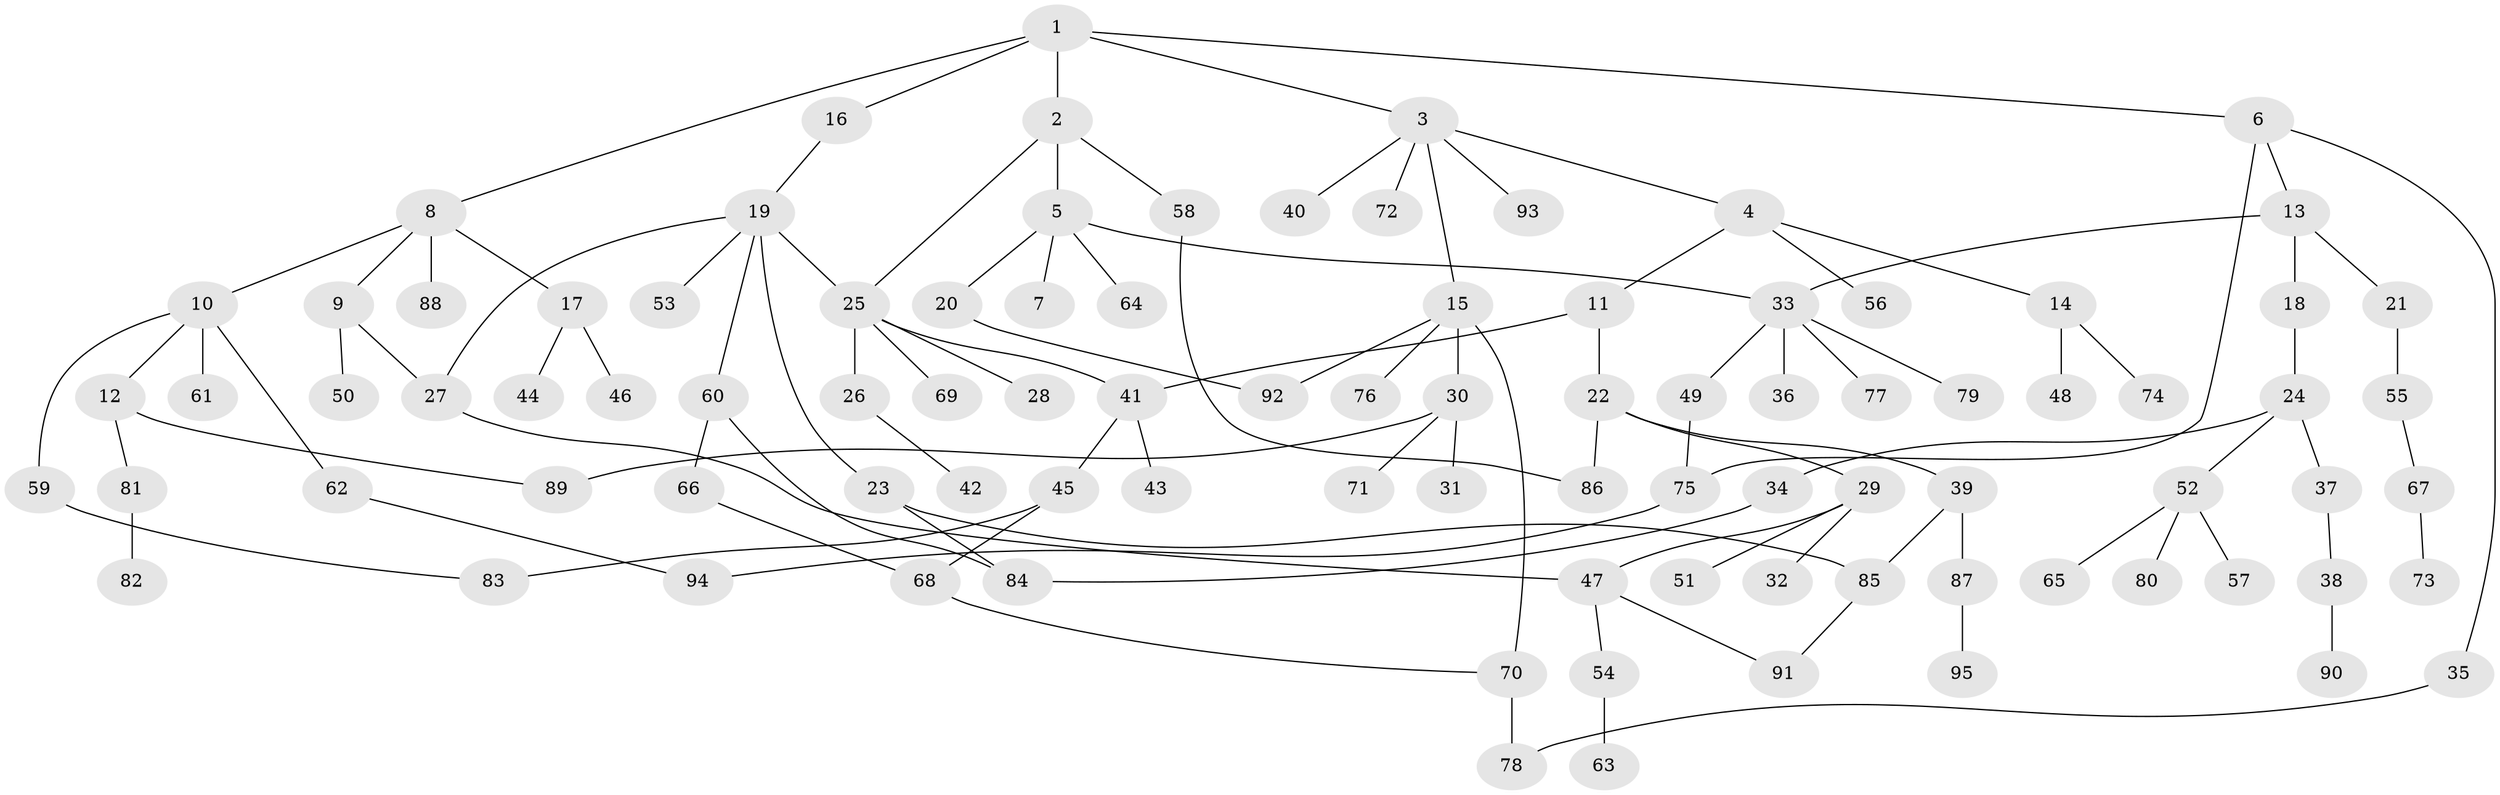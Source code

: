 // coarse degree distribution, {7: 0.016129032258064516, 5: 0.11290322580645161, 9: 0.016129032258064516, 1: 0.41935483870967744, 4: 0.08064516129032258, 2: 0.1774193548387097, 6: 0.03225806451612903, 3: 0.14516129032258066}
// Generated by graph-tools (version 1.1) at 2025/41/03/06/25 10:41:25]
// undirected, 95 vertices, 112 edges
graph export_dot {
graph [start="1"]
  node [color=gray90,style=filled];
  1;
  2;
  3;
  4;
  5;
  6;
  7;
  8;
  9;
  10;
  11;
  12;
  13;
  14;
  15;
  16;
  17;
  18;
  19;
  20;
  21;
  22;
  23;
  24;
  25;
  26;
  27;
  28;
  29;
  30;
  31;
  32;
  33;
  34;
  35;
  36;
  37;
  38;
  39;
  40;
  41;
  42;
  43;
  44;
  45;
  46;
  47;
  48;
  49;
  50;
  51;
  52;
  53;
  54;
  55;
  56;
  57;
  58;
  59;
  60;
  61;
  62;
  63;
  64;
  65;
  66;
  67;
  68;
  69;
  70;
  71;
  72;
  73;
  74;
  75;
  76;
  77;
  78;
  79;
  80;
  81;
  82;
  83;
  84;
  85;
  86;
  87;
  88;
  89;
  90;
  91;
  92;
  93;
  94;
  95;
  1 -- 2;
  1 -- 3;
  1 -- 6;
  1 -- 8;
  1 -- 16;
  2 -- 5;
  2 -- 25;
  2 -- 58;
  3 -- 4;
  3 -- 15;
  3 -- 40;
  3 -- 72;
  3 -- 93;
  4 -- 11;
  4 -- 14;
  4 -- 56;
  5 -- 7;
  5 -- 20;
  5 -- 33;
  5 -- 64;
  6 -- 13;
  6 -- 35;
  6 -- 75;
  8 -- 9;
  8 -- 10;
  8 -- 17;
  8 -- 88;
  9 -- 27;
  9 -- 50;
  10 -- 12;
  10 -- 59;
  10 -- 61;
  10 -- 62;
  11 -- 22;
  11 -- 41;
  12 -- 81;
  12 -- 89;
  13 -- 18;
  13 -- 21;
  13 -- 33;
  14 -- 48;
  14 -- 74;
  15 -- 30;
  15 -- 70;
  15 -- 76;
  15 -- 92;
  16 -- 19;
  17 -- 44;
  17 -- 46;
  18 -- 24;
  19 -- 23;
  19 -- 53;
  19 -- 60;
  19 -- 27;
  19 -- 25;
  20 -- 92;
  21 -- 55;
  22 -- 29;
  22 -- 39;
  22 -- 86;
  23 -- 84;
  23 -- 85;
  24 -- 34;
  24 -- 37;
  24 -- 52;
  25 -- 26;
  25 -- 28;
  25 -- 41;
  25 -- 69;
  26 -- 42;
  27 -- 47;
  29 -- 32;
  29 -- 51;
  29 -- 47;
  30 -- 31;
  30 -- 71;
  30 -- 89;
  33 -- 36;
  33 -- 49;
  33 -- 77;
  33 -- 79;
  34 -- 84;
  35 -- 78;
  37 -- 38;
  38 -- 90;
  39 -- 87;
  39 -- 85;
  41 -- 43;
  41 -- 45;
  45 -- 83;
  45 -- 68;
  47 -- 54;
  47 -- 91;
  49 -- 75;
  52 -- 57;
  52 -- 65;
  52 -- 80;
  54 -- 63;
  55 -- 67;
  58 -- 86;
  59 -- 83;
  60 -- 66;
  60 -- 84;
  62 -- 94;
  66 -- 68;
  67 -- 73;
  68 -- 70;
  70 -- 78;
  75 -- 94;
  81 -- 82;
  85 -- 91;
  87 -- 95;
}

